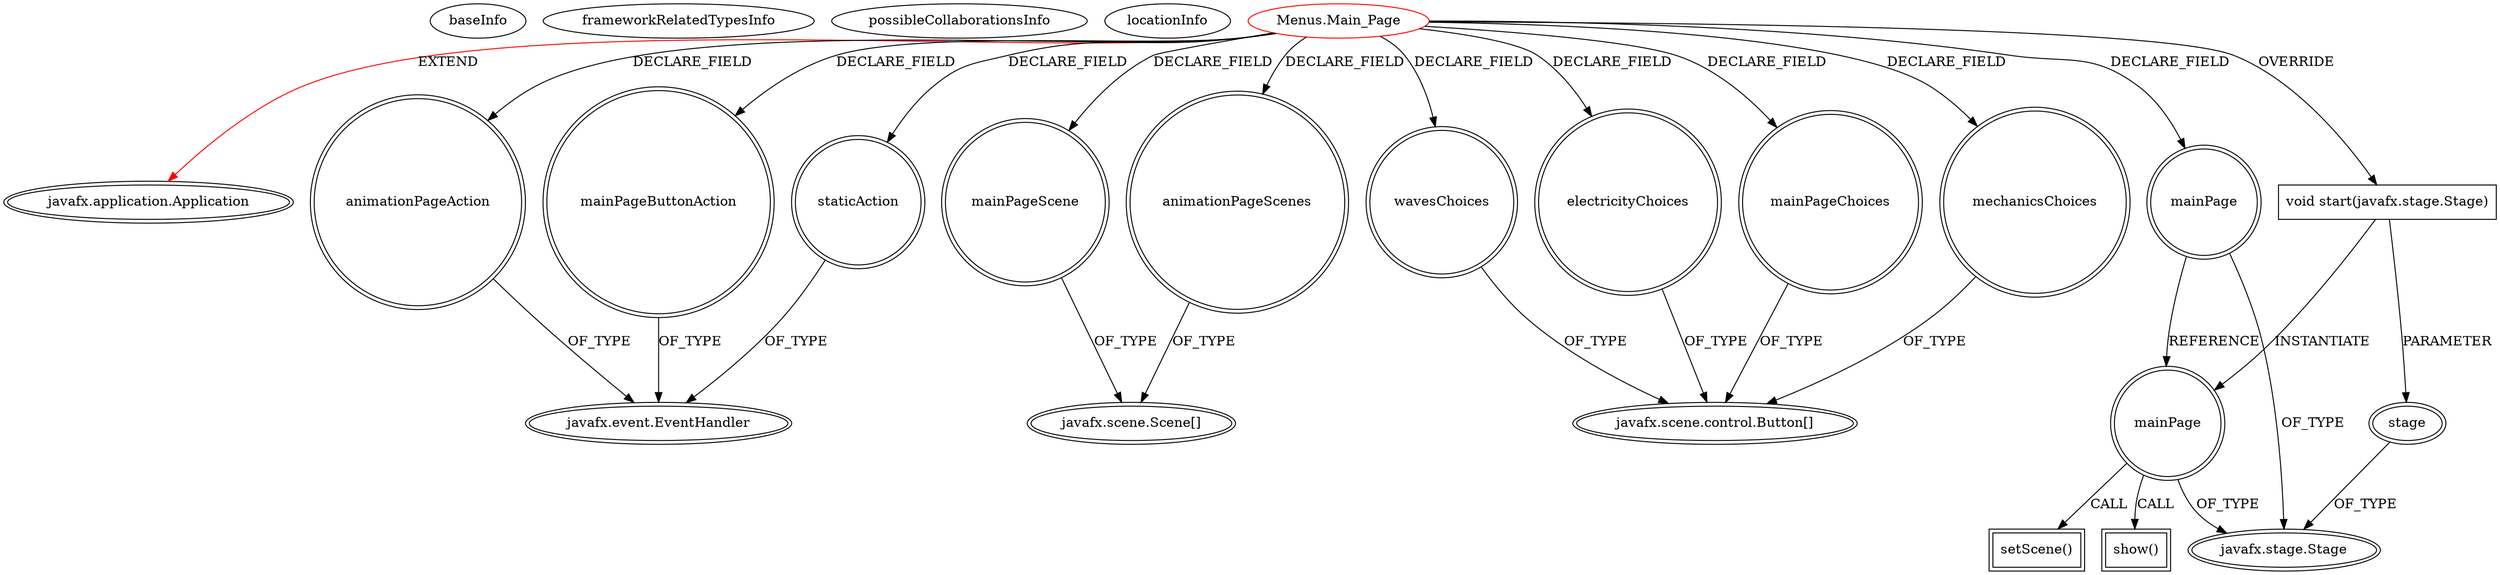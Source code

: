 digraph {
baseInfo[graphId=1245,category="extension_graph",isAnonymous=false,possibleRelation=false]
frameworkRelatedTypesInfo[0="javafx.application.Application"]
possibleCollaborationsInfo[]
locationInfo[projectName="Stephane-Lin-Physics-Animation",filePath="/Stephane-Lin-Physics-Animation/Physics-Animation-master/Physics Simulation/src/Menus/Main_Page.java",contextSignature="Main_Page",graphId="1245"]
0[label="Menus.Main_Page",vertexType="ROOT_CLIENT_CLASS_DECLARATION",isFrameworkType=false,color=red]
1[label="javafx.application.Application",vertexType="FRAMEWORK_CLASS_TYPE",isFrameworkType=true,peripheries=2]
2[label="animationPageAction",vertexType="FIELD_DECLARATION",isFrameworkType=true,peripheries=2,shape=circle]
3[label="javafx.event.EventHandler",vertexType="FRAMEWORK_INTERFACE_TYPE",isFrameworkType=true,peripheries=2]
4[label="animationPageScenes",vertexType="FIELD_DECLARATION",isFrameworkType=true,peripheries=2,shape=circle]
5[label="javafx.scene.Scene[]",vertexType="FRAMEWORK_CLASS_TYPE",isFrameworkType=true,peripheries=2]
6[label="electricityChoices",vertexType="FIELD_DECLARATION",isFrameworkType=true,peripheries=2,shape=circle]
7[label="javafx.scene.control.Button[]",vertexType="FRAMEWORK_CLASS_TYPE",isFrameworkType=true,peripheries=2]
8[label="mainPage",vertexType="FIELD_DECLARATION",isFrameworkType=true,peripheries=2,shape=circle]
9[label="javafx.stage.Stage",vertexType="FRAMEWORK_CLASS_TYPE",isFrameworkType=true,peripheries=2]
10[label="mainPageButtonAction",vertexType="FIELD_DECLARATION",isFrameworkType=true,peripheries=2,shape=circle]
12[label="mainPageChoices",vertexType="FIELD_DECLARATION",isFrameworkType=true,peripheries=2,shape=circle]
14[label="mainPageScene",vertexType="FIELD_DECLARATION",isFrameworkType=true,peripheries=2,shape=circle]
16[label="mechanicsChoices",vertexType="FIELD_DECLARATION",isFrameworkType=true,peripheries=2,shape=circle]
18[label="staticAction",vertexType="FIELD_DECLARATION",isFrameworkType=true,peripheries=2,shape=circle]
20[label="wavesChoices",vertexType="FIELD_DECLARATION",isFrameworkType=true,peripheries=2,shape=circle]
22[label="void start(javafx.stage.Stage)",vertexType="OVERRIDING_METHOD_DECLARATION",isFrameworkType=false,shape=box]
23[label="stage",vertexType="PARAMETER_DECLARATION",isFrameworkType=true,peripheries=2]
25[label="mainPage",vertexType="VARIABLE_EXPRESION",isFrameworkType=true,peripheries=2,shape=circle]
26[label="setScene()",vertexType="INSIDE_CALL",isFrameworkType=true,peripheries=2,shape=box]
29[label="show()",vertexType="INSIDE_CALL",isFrameworkType=true,peripheries=2,shape=box]
0->1[label="EXTEND",color=red]
0->2[label="DECLARE_FIELD"]
2->3[label="OF_TYPE"]
0->4[label="DECLARE_FIELD"]
4->5[label="OF_TYPE"]
0->6[label="DECLARE_FIELD"]
6->7[label="OF_TYPE"]
0->8[label="DECLARE_FIELD"]
8->9[label="OF_TYPE"]
0->10[label="DECLARE_FIELD"]
10->3[label="OF_TYPE"]
0->12[label="DECLARE_FIELD"]
12->7[label="OF_TYPE"]
0->14[label="DECLARE_FIELD"]
14->5[label="OF_TYPE"]
0->16[label="DECLARE_FIELD"]
16->7[label="OF_TYPE"]
0->18[label="DECLARE_FIELD"]
18->3[label="OF_TYPE"]
0->20[label="DECLARE_FIELD"]
20->7[label="OF_TYPE"]
0->22[label="OVERRIDE"]
23->9[label="OF_TYPE"]
22->23[label="PARAMETER"]
22->25[label="INSTANTIATE"]
8->25[label="REFERENCE"]
25->9[label="OF_TYPE"]
25->26[label="CALL"]
25->29[label="CALL"]
}
